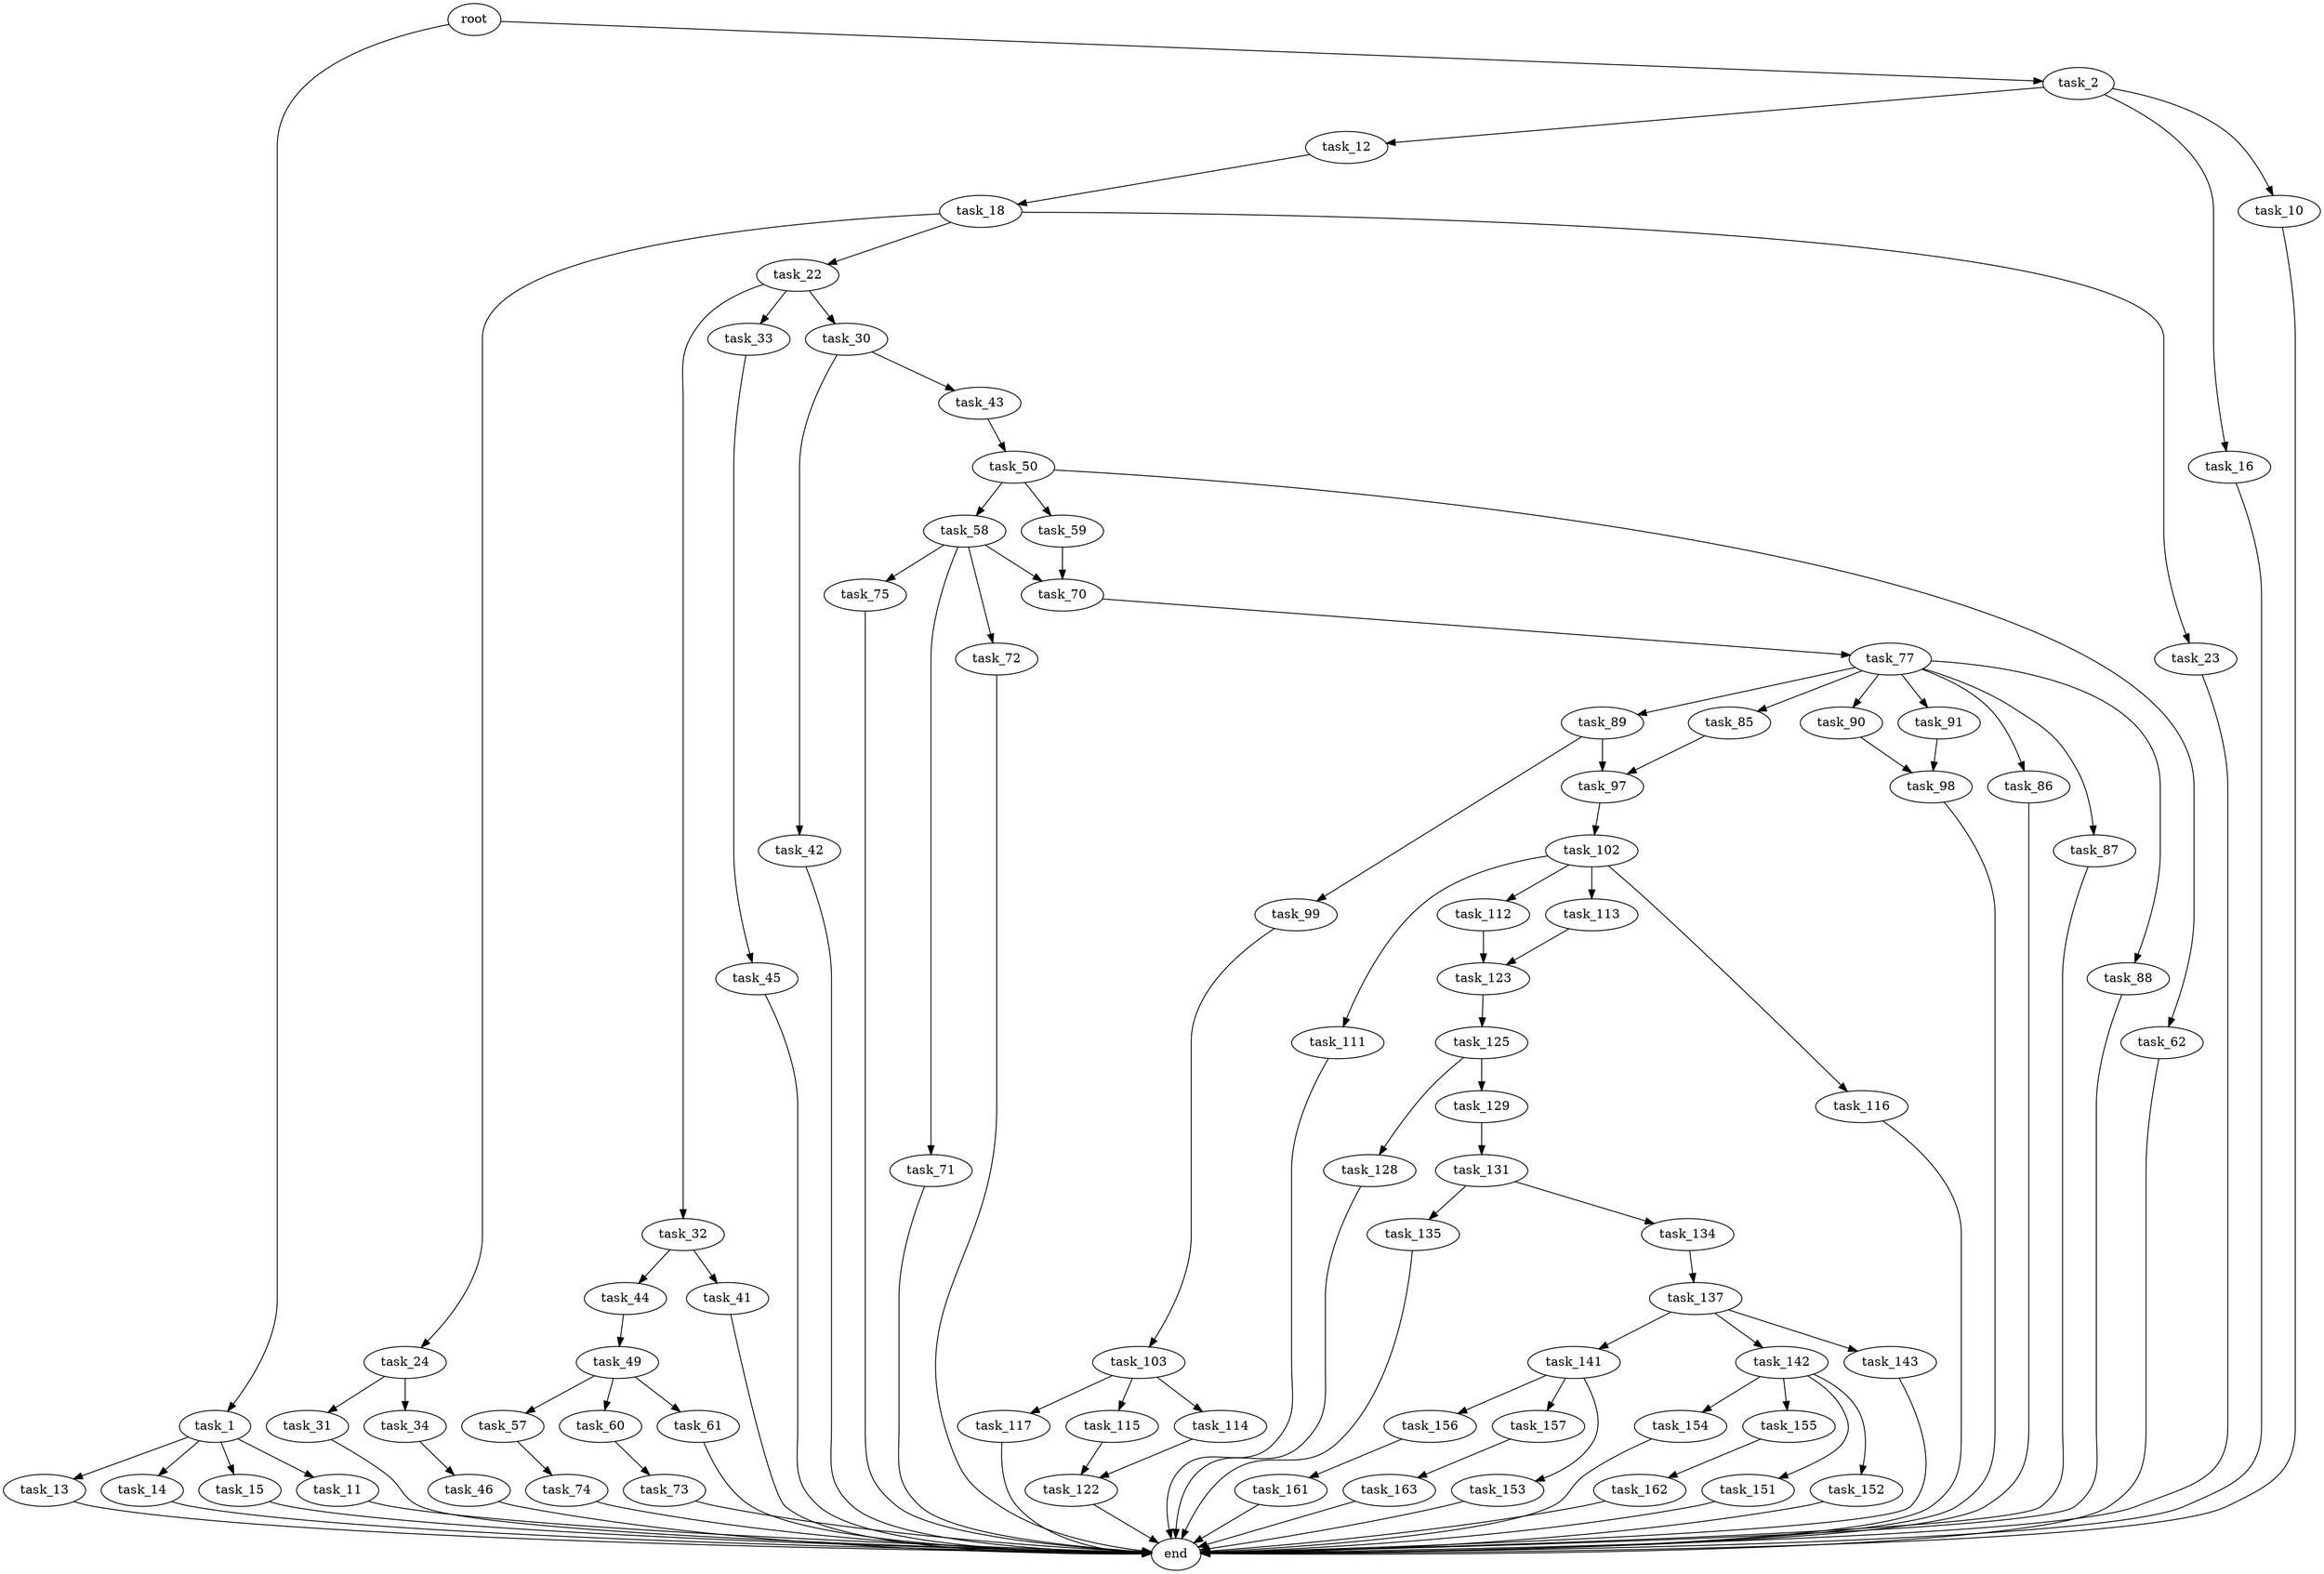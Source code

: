 digraph G {
  root [size="0.000000"];
  task_1 [size="3969625364.000000"];
  task_2 [size="331366619684.000000"];
  task_11 [size="104027399472.000000"];
  task_13 [size="68719476736.000000"];
  task_14 [size="300365267652.000000"];
  task_15 [size="315773733.000000"];
  task_10 [size="756536418.000000"];
  task_12 [size="268685156037.000000"];
  task_16 [size="1073741824000.000000"];
  end [size="0.000000"];
  task_18 [size="2660198580.000000"];
  task_22 [size="52306683106.000000"];
  task_23 [size="1073741824000.000000"];
  task_24 [size="28991029248.000000"];
  task_30 [size="8634692031.000000"];
  task_32 [size="6927676477.000000"];
  task_33 [size="368293445632.000000"];
  task_31 [size="5135541706.000000"];
  task_34 [size="14958540461.000000"];
  task_42 [size="41017118806.000000"];
  task_43 [size="3616585045.000000"];
  task_41 [size="230223527803.000000"];
  task_44 [size="6385577785.000000"];
  task_45 [size="549755813888.000000"];
  task_46 [size="438509466044.000000"];
  task_50 [size="7932429613.000000"];
  task_49 [size="28991029248.000000"];
  task_57 [size="8227957791.000000"];
  task_60 [size="531479641465.000000"];
  task_61 [size="8589934592.000000"];
  task_58 [size="1066298878118.000000"];
  task_59 [size="549755813888.000000"];
  task_62 [size="606930176684.000000"];
  task_74 [size="15406986832.000000"];
  task_70 [size="368293445632.000000"];
  task_71 [size="3294835213.000000"];
  task_72 [size="175524730304.000000"];
  task_75 [size="1073741824000.000000"];
  task_73 [size="17604373455.000000"];
  task_77 [size="23969617427.000000"];
  task_85 [size="564499073060.000000"];
  task_86 [size="460488793509.000000"];
  task_87 [size="7496046852.000000"];
  task_88 [size="149333383576.000000"];
  task_89 [size="1073741824000.000000"];
  task_90 [size="368293445632.000000"];
  task_91 [size="418991946998.000000"];
  task_97 [size="297527341743.000000"];
  task_99 [size="5532167400.000000"];
  task_98 [size="782757789696.000000"];
  task_102 [size="549755813888.000000"];
  task_103 [size="19714529244.000000"];
  task_111 [size="1280453588323.000000"];
  task_112 [size="527608562056.000000"];
  task_113 [size="8906242640.000000"];
  task_116 [size="7498698232.000000"];
  task_114 [size="368293445632.000000"];
  task_115 [size="118157371367.000000"];
  task_117 [size="18655417732.000000"];
  task_123 [size="400277359748.000000"];
  task_122 [size="88097303048.000000"];
  task_125 [size="10913383432.000000"];
  task_128 [size="3990323829.000000"];
  task_129 [size="4327592168.000000"];
  task_131 [size="134217728000.000000"];
  task_134 [size="32123930604.000000"];
  task_135 [size="68719476736.000000"];
  task_137 [size="3927660832.000000"];
  task_141 [size="38397130609.000000"];
  task_142 [size="411814148307.000000"];
  task_143 [size="28991029248.000000"];
  task_153 [size="1073741824000.000000"];
  task_156 [size="9344807926.000000"];
  task_157 [size="250153550769.000000"];
  task_151 [size="147962344680.000000"];
  task_152 [size="1395878375420.000000"];
  task_154 [size="1717357161.000000"];
  task_155 [size="492866308948.000000"];
  task_162 [size="43181863622.000000"];
  task_161 [size="68719476736.000000"];
  task_163 [size="65476599660.000000"];

  root -> task_1 [size="1.000000"];
  root -> task_2 [size="1.000000"];
  task_1 -> task_11 [size="134217728.000000"];
  task_1 -> task_13 [size="134217728.000000"];
  task_1 -> task_14 [size="134217728.000000"];
  task_1 -> task_15 [size="134217728.000000"];
  task_2 -> task_10 [size="838860800.000000"];
  task_2 -> task_12 [size="838860800.000000"];
  task_2 -> task_16 [size="838860800.000000"];
  task_11 -> end [size="1.000000"];
  task_13 -> end [size="1.000000"];
  task_14 -> end [size="1.000000"];
  task_15 -> end [size="1.000000"];
  task_10 -> end [size="1.000000"];
  task_12 -> task_18 [size="209715200.000000"];
  task_16 -> end [size="1.000000"];
  task_18 -> task_22 [size="301989888.000000"];
  task_18 -> task_23 [size="301989888.000000"];
  task_18 -> task_24 [size="301989888.000000"];
  task_22 -> task_30 [size="838860800.000000"];
  task_22 -> task_32 [size="838860800.000000"];
  task_22 -> task_33 [size="838860800.000000"];
  task_23 -> end [size="1.000000"];
  task_24 -> task_31 [size="75497472.000000"];
  task_24 -> task_34 [size="75497472.000000"];
  task_30 -> task_42 [size="209715200.000000"];
  task_30 -> task_43 [size="209715200.000000"];
  task_32 -> task_41 [size="134217728.000000"];
  task_32 -> task_44 [size="134217728.000000"];
  task_33 -> task_45 [size="411041792.000000"];
  task_31 -> end [size="1.000000"];
  task_34 -> task_46 [size="411041792.000000"];
  task_42 -> end [size="1.000000"];
  task_43 -> task_50 [size="75497472.000000"];
  task_41 -> end [size="1.000000"];
  task_44 -> task_49 [size="209715200.000000"];
  task_45 -> end [size="1.000000"];
  task_46 -> end [size="1.000000"];
  task_50 -> task_58 [size="301989888.000000"];
  task_50 -> task_59 [size="301989888.000000"];
  task_50 -> task_62 [size="301989888.000000"];
  task_49 -> task_57 [size="75497472.000000"];
  task_49 -> task_60 [size="75497472.000000"];
  task_49 -> task_61 [size="75497472.000000"];
  task_57 -> task_74 [size="209715200.000000"];
  task_60 -> task_73 [size="838860800.000000"];
  task_61 -> end [size="1.000000"];
  task_58 -> task_70 [size="679477248.000000"];
  task_58 -> task_71 [size="679477248.000000"];
  task_58 -> task_72 [size="679477248.000000"];
  task_58 -> task_75 [size="679477248.000000"];
  task_59 -> task_70 [size="536870912.000000"];
  task_62 -> end [size="1.000000"];
  task_74 -> end [size="1.000000"];
  task_70 -> task_77 [size="411041792.000000"];
  task_71 -> end [size="1.000000"];
  task_72 -> end [size="1.000000"];
  task_75 -> end [size="1.000000"];
  task_73 -> end [size="1.000000"];
  task_77 -> task_85 [size="33554432.000000"];
  task_77 -> task_86 [size="33554432.000000"];
  task_77 -> task_87 [size="33554432.000000"];
  task_77 -> task_88 [size="33554432.000000"];
  task_77 -> task_89 [size="33554432.000000"];
  task_77 -> task_90 [size="33554432.000000"];
  task_77 -> task_91 [size="33554432.000000"];
  task_85 -> task_97 [size="536870912.000000"];
  task_86 -> end [size="1.000000"];
  task_87 -> end [size="1.000000"];
  task_88 -> end [size="1.000000"];
  task_89 -> task_97 [size="838860800.000000"];
  task_89 -> task_99 [size="838860800.000000"];
  task_90 -> task_98 [size="411041792.000000"];
  task_91 -> task_98 [size="411041792.000000"];
  task_97 -> task_102 [size="679477248.000000"];
  task_99 -> task_103 [size="134217728.000000"];
  task_98 -> end [size="1.000000"];
  task_102 -> task_111 [size="536870912.000000"];
  task_102 -> task_112 [size="536870912.000000"];
  task_102 -> task_113 [size="536870912.000000"];
  task_102 -> task_116 [size="536870912.000000"];
  task_103 -> task_114 [size="33554432.000000"];
  task_103 -> task_115 [size="33554432.000000"];
  task_103 -> task_117 [size="33554432.000000"];
  task_111 -> end [size="1.000000"];
  task_112 -> task_123 [size="679477248.000000"];
  task_113 -> task_123 [size="301989888.000000"];
  task_116 -> end [size="1.000000"];
  task_114 -> task_122 [size="411041792.000000"];
  task_115 -> task_122 [size="301989888.000000"];
  task_117 -> end [size="1.000000"];
  task_123 -> task_125 [size="679477248.000000"];
  task_122 -> end [size="1.000000"];
  task_125 -> task_128 [size="209715200.000000"];
  task_125 -> task_129 [size="209715200.000000"];
  task_128 -> end [size="1.000000"];
  task_129 -> task_131 [size="536870912.000000"];
  task_131 -> task_134 [size="209715200.000000"];
  task_131 -> task_135 [size="209715200.000000"];
  task_134 -> task_137 [size="134217728.000000"];
  task_135 -> end [size="1.000000"];
  task_137 -> task_141 [size="75497472.000000"];
  task_137 -> task_142 [size="75497472.000000"];
  task_137 -> task_143 [size="75497472.000000"];
  task_141 -> task_153 [size="838860800.000000"];
  task_141 -> task_156 [size="838860800.000000"];
  task_141 -> task_157 [size="838860800.000000"];
  task_142 -> task_151 [size="301989888.000000"];
  task_142 -> task_152 [size="301989888.000000"];
  task_142 -> task_154 [size="301989888.000000"];
  task_142 -> task_155 [size="301989888.000000"];
  task_143 -> end [size="1.000000"];
  task_153 -> end [size="1.000000"];
  task_156 -> task_161 [size="411041792.000000"];
  task_157 -> task_163 [size="209715200.000000"];
  task_151 -> end [size="1.000000"];
  task_152 -> end [size="1.000000"];
  task_154 -> end [size="1.000000"];
  task_155 -> task_162 [size="536870912.000000"];
  task_162 -> end [size="1.000000"];
  task_161 -> end [size="1.000000"];
  task_163 -> end [size="1.000000"];
}
